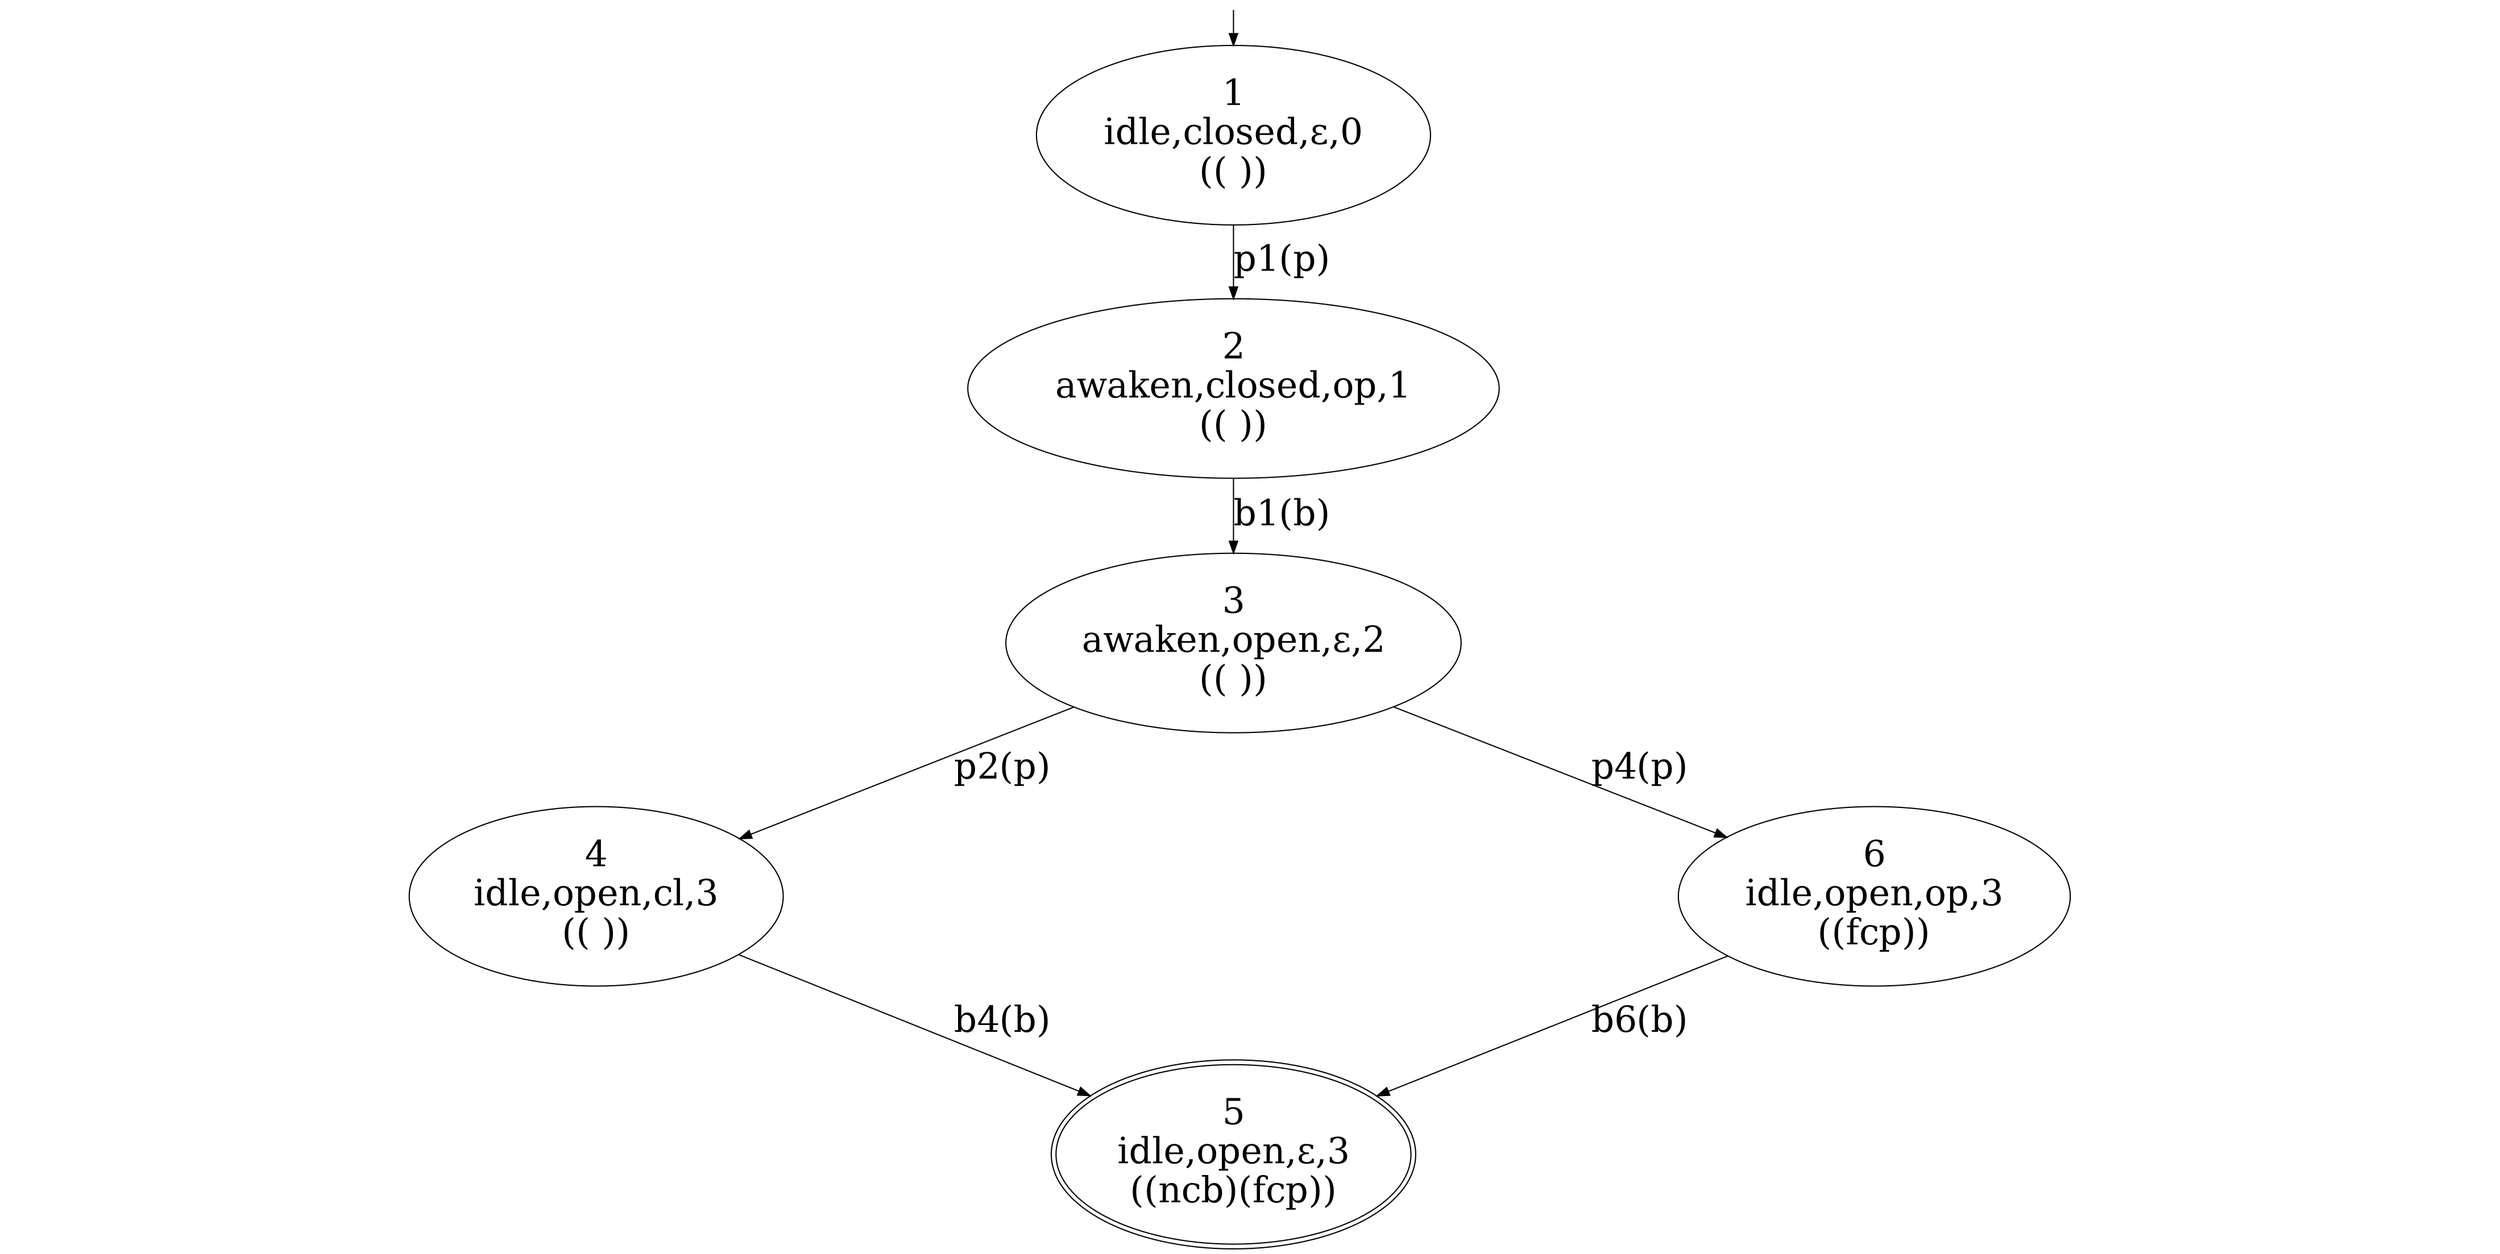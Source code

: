 digraph G {
ratio=0.5;
rankdir=TB;
ranksep=0.4;
1 [shape=ellipse,fontsize=30,label="1
idle,closed,&epsilon;,0
(( ))"];
2 [shape=ellipse,fontsize=30,label="2
awaken,closed,op,1
(( ))"];
1 -> 2 [label="p1(p)",fontsize=30];
3 [shape=ellipse,fontsize=30,label="3
awaken,open,&epsilon;,2
(( ))"];
2 -> 3 [label="b1(b)",fontsize=30];
4 [shape=ellipse,fontsize=30,label="4
idle,open,cl,3
(( ))"];
3 -> 4 [label="p2(p)",fontsize=30];
5 [shape=ellipse,fontsize=30,peripheries=2,label="5
idle,open,&epsilon;,3
((ncb)(fcp))"];
4 -> 5 [label="b4(b)",fontsize=30];
6 [shape=ellipse,fontsize=30,label="6
idle,open,op,3
((fcp))"];
3 -> 6 [label="p4(p)",fontsize=30];
6 -> 5 [label="b6(b)",fontsize=30];
node [shape = point, color=white, fontcolor=white]; start;
start -> 1;
}
